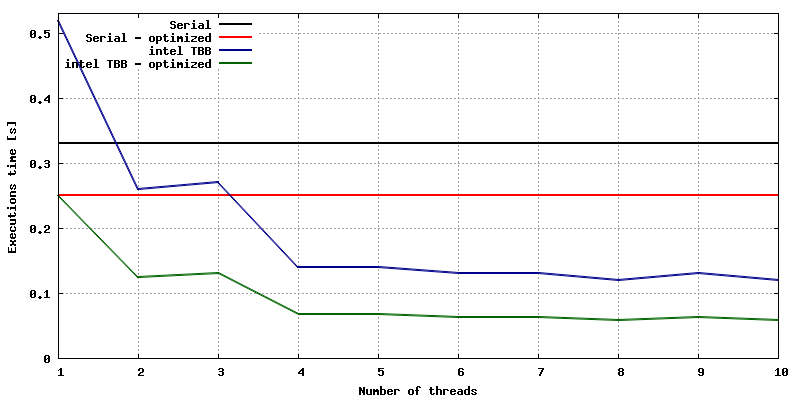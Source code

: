 #!/usr/bin/gnuplot

#input
set datafile separator ";"

#output
set key top left
set style data lines
set grid

set xlabel 'Number of threads'
set yrange [0:0.53]
set ylabel 'Executions time [s]'

set terminal png transparent nocrop medium size 800,400
set output 'convolution.png'

plot \
'-' using 1:($2) title 'Serial'                axes x1y1 lt rgb 'black' lw 2, \
'-' using 1:($2) title 'Serial - optimized'    axes x1y1 lt rgb 'red' lw 2, \
'-' using 1:($2) title 'intel TBB'             axes x1y1 lt rgb 'dark-blue' lw 2, \
'-' using 1:($2) title 'intel TBB - optimized' axes x1y1 lt rgb 'dark-green' lw 2
1;0.33
2;0.33
3;0.33
4;0.33
5;0.33
6;0.33
7;0.33
8;0.33
9;0.33
10;0.33
e
1;0.25
2;0.25
3;0.25
4;0.25
5;0.25
6;0.25
7;0.25
8;0.25
9;0.25
10;0.25
e
1;0.52
2;0.26
3;0.27
4;0.14
5;0.14
6;0.13
7;0.13
8;0.12
9;0.13
10;0.12
e
1;0.25
2;0.125
3;0.13
4;0.067
5;0.067
6;0.063
7;0.063
8;0.0577
9;0.063
10;0.0577
e

